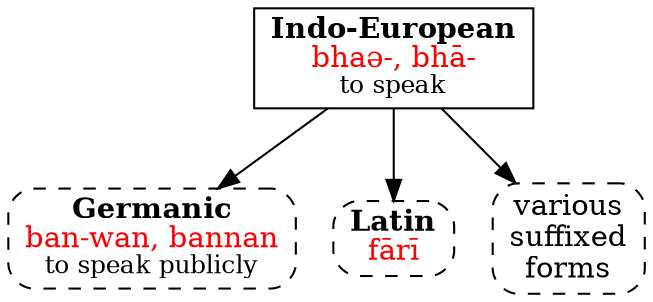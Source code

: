 digraph bha_top {
/* sources: AHD */
bha [label=<<b>Indo-European</b><br/><font color="red">bhaə-, bhā-</font><br/><font point-size="12">to speak</font>> shape=box];
bha -> { banwan; fari; suff }
banwan [label=<<b>Germanic</b><br/><font color="red">ban-wan, bannan</font><br/><font point-size="12">to speak publicly</font>> shape=box, style="dashed,rounded" URL="bha-speak1.svg"];
fari [label=<<b>Latin</b><br/><font color="red">fārī</font>> shape=box style="dashed,rounded" URL="bha-speak2.svg"];
suff [label=<various<br/>suffixed<br/>forms> shape=box style="dashed,rounded" URL="bha-speak3.svg"];
/*
subgraph suff {
shape=box style="dashed,rounded";
bhani [label=<<font color="red">bhā-ni-</font>> shape=none URL="bha-speak3.svg"];
bhama [label=<<font color="red">bhā-mā-</font>> shape=none URL="bha-speak3.svg"];
bhona [label=<<font color="red">bhō-nā-</font>> shape=none URL="bha-speak3.svg"];
bheto [label=<<font color="red">bh&#601;-to-</font>> shape=none URL="bha-speak3.svg"];
mlsbhamo [label=<<font color="red">ml̥s-bhā-mo-</font><br/><font point-size="12">"speaking evil"</font>> shape=none URL="bha-speak3.svg"];
}
*/
}